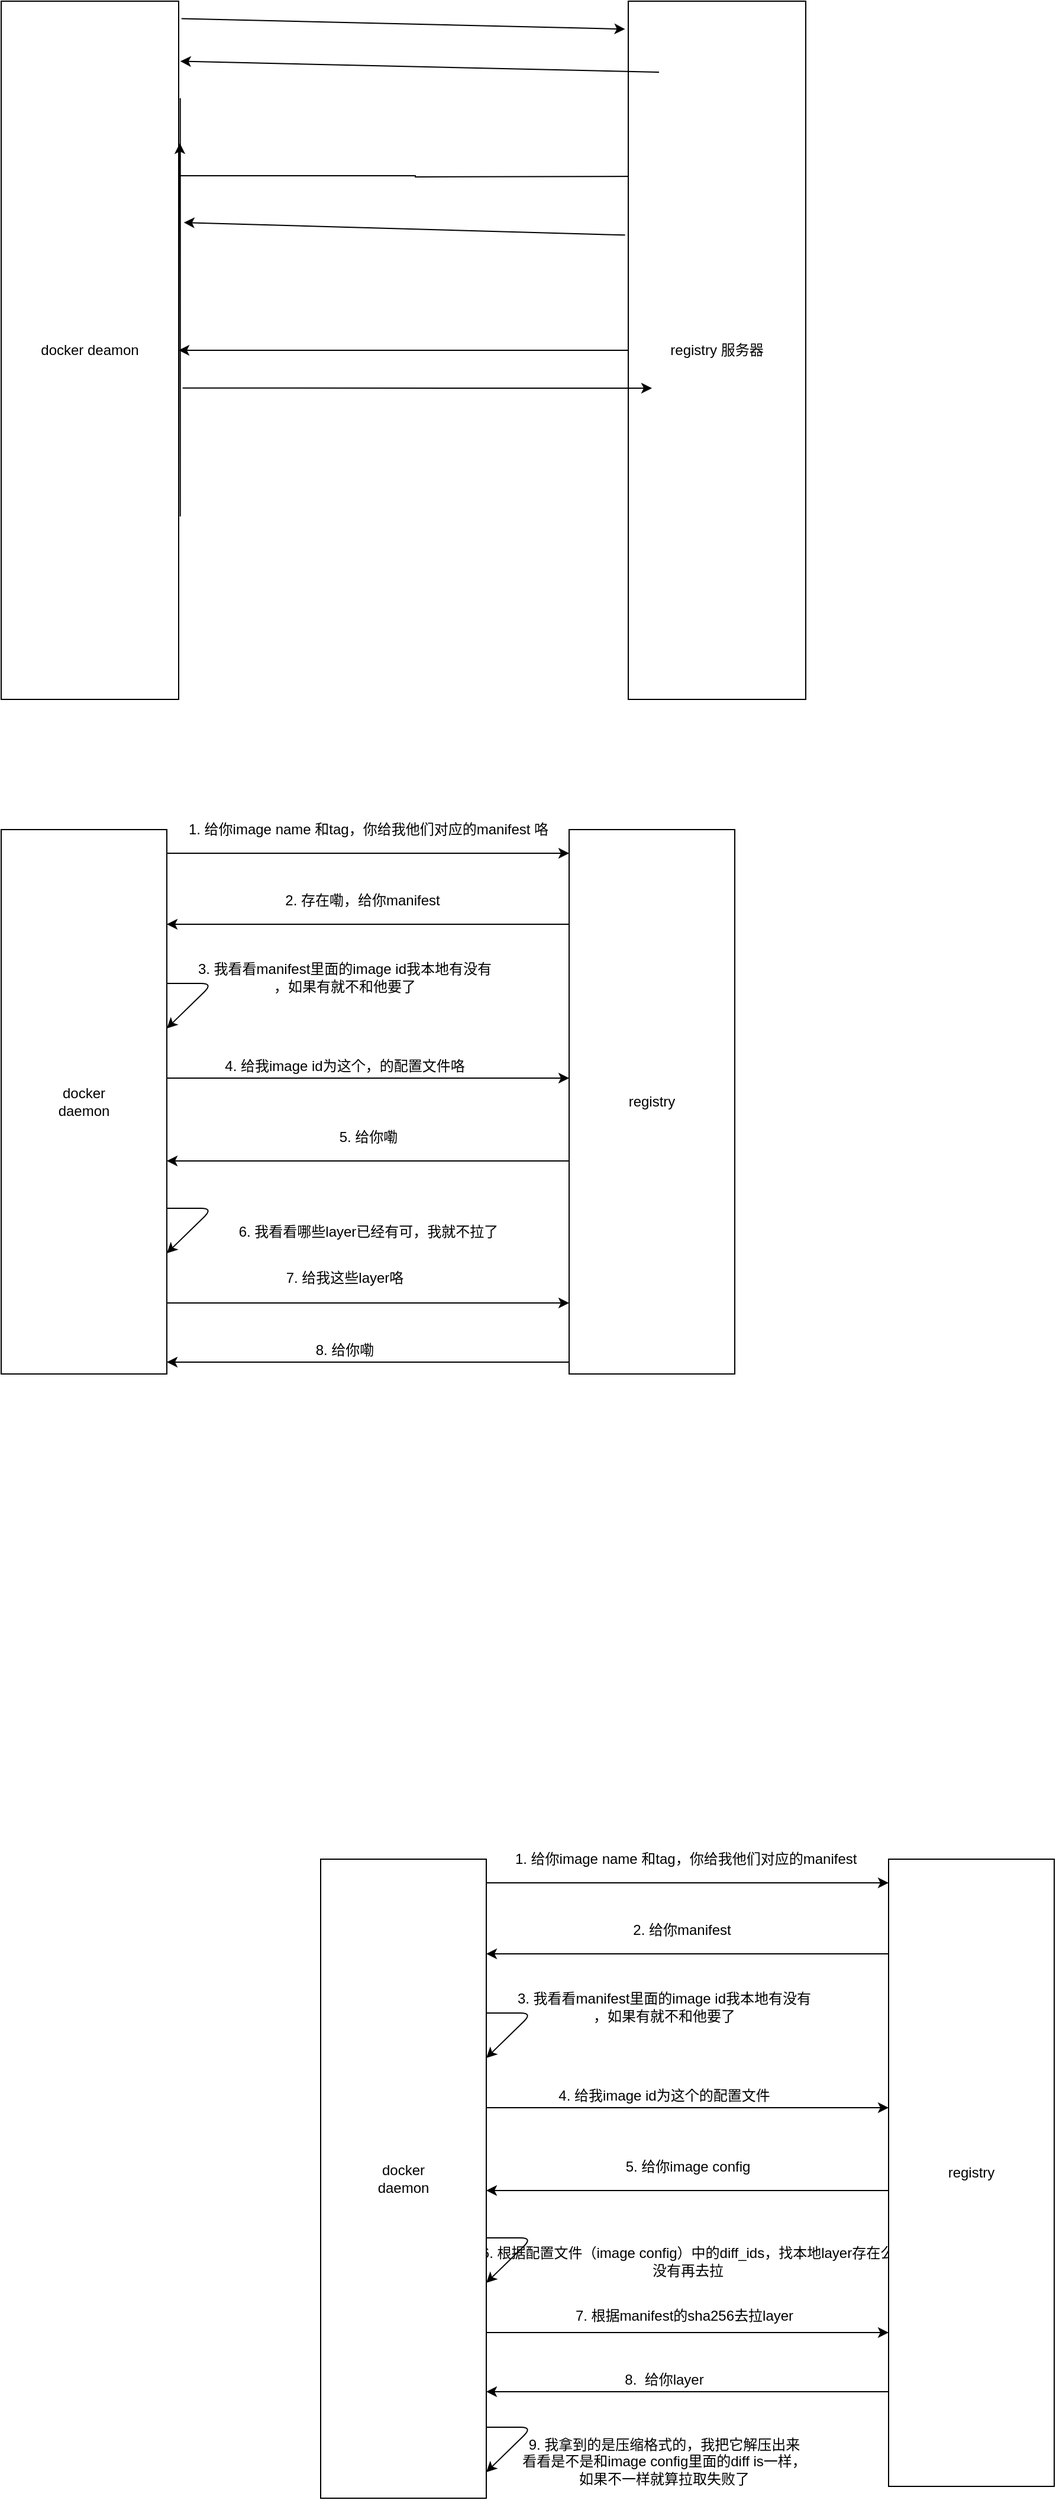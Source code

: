 <mxfile version="12.3.7" type="github" pages="1">
  <diagram id="tWnOJdrNOR3nlcxgio7N" name="第 1 页">
    <mxGraphModel dx="1106" dy="702" grid="1" gridSize="10" guides="1" tooltips="1" connect="1" arrows="1" fold="1" page="1" pageScale="1" pageWidth="827" pageHeight="1169" math="0" shadow="0">
      <root>
        <mxCell id="0"/>
        <mxCell id="1" parent="0"/>
        <mxCell id="nh8RNzYfL1loOCNO5E8W-10" style="edgeStyle=orthogonalEdgeStyle;rounded=0;orthogonalLoop=1;jettySize=auto;html=1;exitX=1;exitY=0.25;exitDx=0;exitDy=0;" edge="1" parent="1" source="nh8RNzYfL1loOCNO5E8W-1">
          <mxGeometry relative="1" as="geometry">
            <mxPoint x="590" y="248" as="targetPoint"/>
          </mxGeometry>
        </mxCell>
        <mxCell id="nh8RNzYfL1loOCNO5E8W-1" value="docker deamon" style="rounded=0;whiteSpace=wrap;html=1;" vertex="1" parent="1">
          <mxGeometry x="40" y="100" width="150" height="590" as="geometry"/>
        </mxCell>
        <mxCell id="nh8RNzYfL1loOCNO5E8W-21" value="" style="edgeStyle=orthogonalEdgeStyle;rounded=0;orthogonalLoop=1;jettySize=auto;html=1;entryX=1;entryY=0.5;entryDx=0;entryDy=0;" edge="1" parent="1" source="nh8RNzYfL1loOCNO5E8W-2" target="nh8RNzYfL1loOCNO5E8W-1">
          <mxGeometry relative="1" as="geometry">
            <mxPoint x="490" y="395" as="targetPoint"/>
          </mxGeometry>
        </mxCell>
        <mxCell id="nh8RNzYfL1loOCNO5E8W-2" value="registry 服务器" style="rounded=0;whiteSpace=wrap;html=1;" vertex="1" parent="1">
          <mxGeometry x="570" y="100" width="150" height="590" as="geometry"/>
        </mxCell>
        <mxCell id="nh8RNzYfL1loOCNO5E8W-3" value="" style="endArrow=classic;html=1;exitX=1.016;exitY=0.025;exitDx=0;exitDy=0;exitPerimeter=0;entryX=-0.018;entryY=0.04;entryDx=0;entryDy=0;entryPerimeter=0;" edge="1" parent="1" source="nh8RNzYfL1loOCNO5E8W-1" target="nh8RNzYfL1loOCNO5E8W-2">
          <mxGeometry width="50" height="50" relative="1" as="geometry">
            <mxPoint x="220" y="160" as="sourcePoint"/>
            <mxPoint x="270" y="110" as="targetPoint"/>
          </mxGeometry>
        </mxCell>
        <mxCell id="nh8RNzYfL1loOCNO5E8W-4" value="1. 给你image name 和tag，你给我他们对应的manifest 咯" style="text;html=1;align=center;verticalAlign=middle;resizable=0;points=[];;autosize=1;" vertex="1" parent="1">
          <mxGeometry x="175" y="790" width="350" height="20" as="geometry"/>
        </mxCell>
        <mxCell id="nh8RNzYfL1loOCNO5E8W-5" value="" style="endArrow=classic;html=1;entryX=1.009;entryY=0.086;entryDx=0;entryDy=0;entryPerimeter=0;" edge="1" parent="1" target="nh8RNzYfL1loOCNO5E8W-1">
          <mxGeometry width="50" height="50" relative="1" as="geometry">
            <mxPoint x="596" y="160" as="sourcePoint"/>
            <mxPoint x="210" y="160" as="targetPoint"/>
          </mxGeometry>
        </mxCell>
        <mxCell id="nh8RNzYfL1loOCNO5E8W-6" value="2. 存在嘞，给你manifest" style="text;html=1;align=center;verticalAlign=middle;resizable=0;points=[];;autosize=1;" vertex="1" parent="1">
          <mxGeometry x="265" y="850" width="160" height="20" as="geometry"/>
        </mxCell>
        <mxCell id="nh8RNzYfL1loOCNO5E8W-8" value="" style="edgeStyle=elbowEdgeStyle;elbow=vertical;endArrow=classic;html=1;exitX=1.009;exitY=0.139;exitDx=0;exitDy=0;exitPerimeter=0;" edge="1" parent="1" source="nh8RNzYfL1loOCNO5E8W-1">
          <mxGeometry width="50" height="50" relative="1" as="geometry">
            <mxPoint x="230" y="220" as="sourcePoint"/>
            <mxPoint x="191" y="220" as="targetPoint"/>
            <Array as="points">
              <mxPoint x="220" y="540"/>
              <mxPoint x="230" y="182"/>
              <mxPoint x="270" y="182"/>
            </Array>
          </mxGeometry>
        </mxCell>
        <mxCell id="nh8RNzYfL1loOCNO5E8W-9" value="3. 我看看manifest里面的image id我本地有没有&lt;br&gt;，如果有就不和他要了" style="text;html=1;align=center;verticalAlign=middle;resizable=0;points=[];;autosize=1;" vertex="1" parent="1">
          <mxGeometry x="185" y="910" width="290" height="30" as="geometry"/>
        </mxCell>
        <mxCell id="nh8RNzYfL1loOCNO5E8W-11" value="4. 给我image id为这个，的配置文件咯" style="text;html=1;align=center;verticalAlign=middle;resizable=0;points=[];;autosize=1;" vertex="1" parent="1">
          <mxGeometry x="210" y="990" width="240" height="20" as="geometry"/>
        </mxCell>
        <mxCell id="nh8RNzYfL1loOCNO5E8W-12" value="" style="endArrow=classic;html=1;exitX=-0.018;exitY=0.335;exitDx=0;exitDy=0;exitPerimeter=0;entryX=1.029;entryY=0.317;entryDx=0;entryDy=0;entryPerimeter=0;" edge="1" parent="1" source="nh8RNzYfL1loOCNO5E8W-2" target="nh8RNzYfL1loOCNO5E8W-1">
          <mxGeometry width="50" height="50" relative="1" as="geometry">
            <mxPoint x="340" y="360" as="sourcePoint"/>
            <mxPoint x="390" y="310" as="targetPoint"/>
          </mxGeometry>
        </mxCell>
        <mxCell id="nh8RNzYfL1loOCNO5E8W-13" value="5. 给你嘞" style="text;html=1;align=center;verticalAlign=middle;resizable=0;points=[];;autosize=1;" vertex="1" parent="1">
          <mxGeometry x="315" y="1050" width="70" height="20" as="geometry"/>
        </mxCell>
        <mxCell id="nh8RNzYfL1loOCNO5E8W-14" value="" style="edgeStyle=elbowEdgeStyle;elbow=vertical;endArrow=classic;html=1;exitX=1.009;exitY=0.139;exitDx=0;exitDy=0;exitPerimeter=0;" edge="1" parent="1">
          <mxGeometry width="50" height="50" relative="1" as="geometry">
            <mxPoint x="180" y="930" as="sourcePoint"/>
            <mxPoint x="180" y="968" as="targetPoint"/>
            <Array as="points">
              <mxPoint x="219" y="930"/>
              <mxPoint x="259" y="930"/>
            </Array>
          </mxGeometry>
        </mxCell>
        <mxCell id="nh8RNzYfL1loOCNO5E8W-15" value="6. 我看看哪些layer已经有可，我就不拉了" style="text;html=1;align=center;verticalAlign=middle;resizable=0;points=[];;autosize=1;" vertex="1" parent="1">
          <mxGeometry x="220" y="1130" width="260" height="20" as="geometry"/>
        </mxCell>
        <mxCell id="nh8RNzYfL1loOCNO5E8W-16" value="" style="endArrow=classic;html=1;exitX=1.022;exitY=0.554;exitDx=0;exitDy=0;exitPerimeter=0;" edge="1" parent="1" source="nh8RNzYfL1loOCNO5E8W-1">
          <mxGeometry width="50" height="50" relative="1" as="geometry">
            <mxPoint x="240" y="460" as="sourcePoint"/>
            <mxPoint x="590" y="427" as="targetPoint"/>
          </mxGeometry>
        </mxCell>
        <mxCell id="nh8RNzYfL1loOCNO5E8W-17" value="7. 给我这些layer咯" style="text;html=1;align=center;verticalAlign=middle;resizable=0;points=[];;autosize=1;" vertex="1" parent="1">
          <mxGeometry x="265" y="1169" width="130" height="20" as="geometry"/>
        </mxCell>
        <mxCell id="nh8RNzYfL1loOCNO5E8W-24" value="" style="edgeStyle=orthogonalEdgeStyle;rounded=0;orthogonalLoop=1;jettySize=auto;html=1;" edge="1" parent="1" source="nh8RNzYfL1loOCNO5E8W-22" target="nh8RNzYfL1loOCNO5E8W-23">
          <mxGeometry relative="1" as="geometry">
            <Array as="points">
              <mxPoint x="410" y="1010"/>
              <mxPoint x="410" y="1010"/>
            </Array>
          </mxGeometry>
        </mxCell>
        <mxCell id="nh8RNzYfL1loOCNO5E8W-22" value="docker&lt;br&gt;daemon" style="rounded=0;whiteSpace=wrap;html=1;" vertex="1" parent="1">
          <mxGeometry x="40" y="800" width="140" height="460" as="geometry"/>
        </mxCell>
        <mxCell id="nh8RNzYfL1loOCNO5E8W-27" value="" style="edgeStyle=orthogonalEdgeStyle;rounded=0;orthogonalLoop=1;jettySize=auto;html=1;" edge="1" parent="1" source="nh8RNzYfL1loOCNO5E8W-23">
          <mxGeometry relative="1" as="geometry">
            <mxPoint x="180" y="880" as="targetPoint"/>
            <Array as="points">
              <mxPoint x="180" y="880"/>
            </Array>
          </mxGeometry>
        </mxCell>
        <mxCell id="nh8RNzYfL1loOCNO5E8W-23" value="registry" style="rounded=0;whiteSpace=wrap;html=1;" vertex="1" parent="1">
          <mxGeometry x="520" y="800" width="140" height="460" as="geometry"/>
        </mxCell>
        <mxCell id="nh8RNzYfL1loOCNO5E8W-25" value="" style="edgeStyle=orthogonalEdgeStyle;rounded=0;orthogonalLoop=1;jettySize=auto;html=1;" edge="1" parent="1">
          <mxGeometry relative="1" as="geometry">
            <mxPoint x="180" y="820" as="sourcePoint"/>
            <mxPoint x="520" y="820" as="targetPoint"/>
          </mxGeometry>
        </mxCell>
        <mxCell id="nh8RNzYfL1loOCNO5E8W-29" value="" style="edgeStyle=orthogonalEdgeStyle;rounded=0;orthogonalLoop=1;jettySize=auto;html=1;" edge="1" parent="1">
          <mxGeometry relative="1" as="geometry">
            <mxPoint x="520" y="1080" as="sourcePoint"/>
            <mxPoint x="180" y="1080" as="targetPoint"/>
            <Array as="points">
              <mxPoint x="180" y="1080"/>
            </Array>
          </mxGeometry>
        </mxCell>
        <mxCell id="nh8RNzYfL1loOCNO5E8W-30" value="" style="edgeStyle=elbowEdgeStyle;elbow=vertical;endArrow=classic;html=1;exitX=1.009;exitY=0.139;exitDx=0;exitDy=0;exitPerimeter=0;" edge="1" parent="1">
          <mxGeometry width="50" height="50" relative="1" as="geometry">
            <mxPoint x="180" y="1120" as="sourcePoint"/>
            <mxPoint x="180" y="1158" as="targetPoint"/>
            <Array as="points">
              <mxPoint x="219" y="1120"/>
              <mxPoint x="259" y="1120"/>
            </Array>
          </mxGeometry>
        </mxCell>
        <mxCell id="nh8RNzYfL1loOCNO5E8W-31" value="" style="edgeStyle=orthogonalEdgeStyle;rounded=0;orthogonalLoop=1;jettySize=auto;html=1;" edge="1" parent="1">
          <mxGeometry relative="1" as="geometry">
            <mxPoint x="180" y="1200" as="sourcePoint"/>
            <mxPoint x="520" y="1200" as="targetPoint"/>
            <Array as="points">
              <mxPoint x="410" y="1200"/>
              <mxPoint x="410" y="1200"/>
            </Array>
          </mxGeometry>
        </mxCell>
        <mxCell id="nh8RNzYfL1loOCNO5E8W-32" value="" style="edgeStyle=orthogonalEdgeStyle;rounded=0;orthogonalLoop=1;jettySize=auto;html=1;" edge="1" parent="1">
          <mxGeometry relative="1" as="geometry">
            <mxPoint x="520" y="1250" as="sourcePoint"/>
            <mxPoint x="180" y="1250" as="targetPoint"/>
            <Array as="points">
              <mxPoint x="180" y="1250"/>
            </Array>
          </mxGeometry>
        </mxCell>
        <mxCell id="nh8RNzYfL1loOCNO5E8W-33" value="8. 给你嘞" style="text;html=1;align=center;verticalAlign=middle;resizable=0;points=[];;autosize=1;" vertex="1" parent="1">
          <mxGeometry x="295" y="1230" width="70" height="20" as="geometry"/>
        </mxCell>
        <mxCell id="nh8RNzYfL1loOCNO5E8W-35" value="1. 给你image name 和tag，你给我他们对应的manifest&amp;nbsp;" style="text;html=1;align=center;verticalAlign=middle;resizable=0;points=[];;autosize=1;" vertex="1" parent="1">
          <mxGeometry x="450" y="1660" width="340" height="20" as="geometry"/>
        </mxCell>
        <mxCell id="nh8RNzYfL1loOCNO5E8W-36" value="2. 给你manifest" style="text;html=1;align=center;verticalAlign=middle;resizable=0;points=[];;autosize=1;" vertex="1" parent="1">
          <mxGeometry x="560" y="1720" width="110" height="20" as="geometry"/>
        </mxCell>
        <mxCell id="nh8RNzYfL1loOCNO5E8W-37" value="3. 我看看manifest里面的image id我本地有没有&lt;br&gt;，如果有就不和他要了" style="text;html=1;align=center;verticalAlign=middle;resizable=0;points=[];;autosize=1;" vertex="1" parent="1">
          <mxGeometry x="455" y="1780" width="290" height="30" as="geometry"/>
        </mxCell>
        <mxCell id="nh8RNzYfL1loOCNO5E8W-38" value="4. 给我image id为这个的配置文件" style="text;html=1;align=center;verticalAlign=middle;resizable=0;points=[];;autosize=1;" vertex="1" parent="1">
          <mxGeometry x="495" y="1860" width="210" height="20" as="geometry"/>
        </mxCell>
        <mxCell id="nh8RNzYfL1loOCNO5E8W-39" value="5. 给你image config" style="text;html=1;align=center;verticalAlign=middle;resizable=0;points=[];;autosize=1;" vertex="1" parent="1">
          <mxGeometry x="555" y="1920" width="130" height="20" as="geometry"/>
        </mxCell>
        <mxCell id="nh8RNzYfL1loOCNO5E8W-40" value="" style="edgeStyle=elbowEdgeStyle;elbow=vertical;endArrow=classic;html=1;exitX=1.009;exitY=0.139;exitDx=0;exitDy=0;exitPerimeter=0;" edge="1" parent="1">
          <mxGeometry width="50" height="50" relative="1" as="geometry">
            <mxPoint x="450" y="1800" as="sourcePoint"/>
            <mxPoint x="450" y="1838" as="targetPoint"/>
            <Array as="points">
              <mxPoint x="489" y="1800"/>
              <mxPoint x="529" y="1800"/>
            </Array>
          </mxGeometry>
        </mxCell>
        <mxCell id="nh8RNzYfL1loOCNO5E8W-41" value="6. 根据配置文件（image config）中的diff_ids，找本地layer存在么&lt;br&gt;没有再去拉" style="text;html=1;align=center;verticalAlign=middle;resizable=0;points=[];;autosize=1;" vertex="1" parent="1">
          <mxGeometry x="420" y="1995" width="400" height="30" as="geometry"/>
        </mxCell>
        <mxCell id="nh8RNzYfL1loOCNO5E8W-43" value="" style="edgeStyle=orthogonalEdgeStyle;rounded=0;orthogonalLoop=1;jettySize=auto;html=1;" edge="1" source="nh8RNzYfL1loOCNO5E8W-44" target="nh8RNzYfL1loOCNO5E8W-46" parent="1">
          <mxGeometry relative="1" as="geometry">
            <Array as="points">
              <mxPoint x="680" y="1880"/>
              <mxPoint x="680" y="1880"/>
            </Array>
          </mxGeometry>
        </mxCell>
        <mxCell id="nh8RNzYfL1loOCNO5E8W-44" value="docker&lt;br&gt;daemon" style="rounded=0;whiteSpace=wrap;html=1;" vertex="1" parent="1">
          <mxGeometry x="310" y="1670" width="140" height="540" as="geometry"/>
        </mxCell>
        <mxCell id="nh8RNzYfL1loOCNO5E8W-45" value="" style="edgeStyle=orthogonalEdgeStyle;rounded=0;orthogonalLoop=1;jettySize=auto;html=1;" edge="1" source="nh8RNzYfL1loOCNO5E8W-46" parent="1">
          <mxGeometry relative="1" as="geometry">
            <mxPoint x="450" y="1750" as="targetPoint"/>
            <Array as="points">
              <mxPoint x="450" y="1750"/>
            </Array>
          </mxGeometry>
        </mxCell>
        <mxCell id="nh8RNzYfL1loOCNO5E8W-46" value="registry" style="rounded=0;whiteSpace=wrap;html=1;" vertex="1" parent="1">
          <mxGeometry x="790" y="1670" width="140" height="530" as="geometry"/>
        </mxCell>
        <mxCell id="nh8RNzYfL1loOCNO5E8W-47" value="" style="edgeStyle=orthogonalEdgeStyle;rounded=0;orthogonalLoop=1;jettySize=auto;html=1;" edge="1" parent="1">
          <mxGeometry relative="1" as="geometry">
            <mxPoint x="450" y="1690" as="sourcePoint"/>
            <mxPoint x="790" y="1690" as="targetPoint"/>
          </mxGeometry>
        </mxCell>
        <mxCell id="nh8RNzYfL1loOCNO5E8W-48" value="" style="edgeStyle=orthogonalEdgeStyle;rounded=0;orthogonalLoop=1;jettySize=auto;html=1;" edge="1" parent="1">
          <mxGeometry relative="1" as="geometry">
            <mxPoint x="790" y="1950" as="sourcePoint"/>
            <mxPoint x="450" y="1950" as="targetPoint"/>
            <Array as="points">
              <mxPoint x="450" y="1950"/>
            </Array>
          </mxGeometry>
        </mxCell>
        <mxCell id="nh8RNzYfL1loOCNO5E8W-49" value="" style="edgeStyle=elbowEdgeStyle;elbow=vertical;endArrow=classic;html=1;exitX=1.009;exitY=0.139;exitDx=0;exitDy=0;exitPerimeter=0;" edge="1" parent="1">
          <mxGeometry width="50" height="50" relative="1" as="geometry">
            <mxPoint x="450" y="1990" as="sourcePoint"/>
            <mxPoint x="450" y="2028" as="targetPoint"/>
            <Array as="points">
              <mxPoint x="489" y="1990"/>
              <mxPoint x="529" y="1990"/>
            </Array>
          </mxGeometry>
        </mxCell>
        <mxCell id="nh8RNzYfL1loOCNO5E8W-50" value="" style="edgeStyle=orthogonalEdgeStyle;rounded=0;orthogonalLoop=1;jettySize=auto;html=1;" edge="1" parent="1">
          <mxGeometry relative="1" as="geometry">
            <mxPoint x="450" y="2070" as="sourcePoint"/>
            <mxPoint x="790" y="2070" as="targetPoint"/>
            <Array as="points">
              <mxPoint x="680" y="2070"/>
              <mxPoint x="680" y="2070"/>
            </Array>
          </mxGeometry>
        </mxCell>
        <mxCell id="nh8RNzYfL1loOCNO5E8W-51" value="" style="edgeStyle=orthogonalEdgeStyle;rounded=0;orthogonalLoop=1;jettySize=auto;html=1;" edge="1" parent="1">
          <mxGeometry relative="1" as="geometry">
            <mxPoint x="790" y="2120" as="sourcePoint"/>
            <mxPoint x="450" y="2120" as="targetPoint"/>
            <Array as="points">
              <mxPoint x="450" y="2120"/>
            </Array>
          </mxGeometry>
        </mxCell>
        <mxCell id="nh8RNzYfL1loOCNO5E8W-52" value="8.&amp;nbsp; 给你layer" style="text;html=1;align=center;verticalAlign=middle;resizable=0;points=[];;autosize=1;" vertex="1" parent="1">
          <mxGeometry x="555" y="2100" width="90" height="20" as="geometry"/>
        </mxCell>
        <mxCell id="nh8RNzYfL1loOCNO5E8W-55" value="7. 根据manifest的sha256去拉layer" style="text;html=1;align=center;verticalAlign=middle;resizable=0;points=[];;autosize=1;" vertex="1" parent="1">
          <mxGeometry x="507" y="2046" width="220" height="20" as="geometry"/>
        </mxCell>
        <mxCell id="nh8RNzYfL1loOCNO5E8W-63" value="" style="edgeStyle=elbowEdgeStyle;elbow=vertical;endArrow=classic;html=1;exitX=1.009;exitY=0.139;exitDx=0;exitDy=0;exitPerimeter=0;" edge="1" parent="1">
          <mxGeometry width="50" height="50" relative="1" as="geometry">
            <mxPoint x="450" y="2150" as="sourcePoint"/>
            <mxPoint x="450" y="2188" as="targetPoint"/>
            <Array as="points">
              <mxPoint x="489" y="2150"/>
              <mxPoint x="529" y="2150"/>
            </Array>
          </mxGeometry>
        </mxCell>
        <mxCell id="nh8RNzYfL1loOCNO5E8W-64" value="9. 我拿到的是压缩格式的，我把它解压出来&lt;br&gt;看看是不是和image config里面的diff is一样，&lt;br&gt;如果不一样就算拉取失败了" style="text;html=1;align=center;verticalAlign=middle;resizable=0;points=[];;autosize=1;" vertex="1" parent="1">
          <mxGeometry x="460" y="2154" width="280" height="50" as="geometry"/>
        </mxCell>
      </root>
    </mxGraphModel>
  </diagram>
</mxfile>
